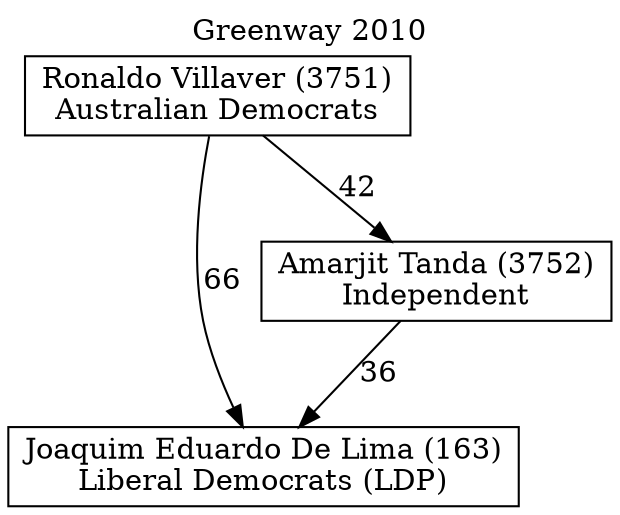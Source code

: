 // House preference flow
digraph "Joaquim Eduardo De Lima (163)_Greenway_2010" {
	graph [label="Greenway 2010" labelloc=t mclimit=10]
	node [shape=box]
	"Joaquim Eduardo De Lima (163)" [label="Joaquim Eduardo De Lima (163)
Liberal Democrats (LDP)"]
	"Amarjit Tanda (3752)" [label="Amarjit Tanda (3752)
Independent"]
	"Ronaldo Villaver (3751)" [label="Ronaldo Villaver (3751)
Australian Democrats"]
	"Amarjit Tanda (3752)" -> "Joaquim Eduardo De Lima (163)" [label=36]
	"Ronaldo Villaver (3751)" -> "Amarjit Tanda (3752)" [label=42]
	"Ronaldo Villaver (3751)" -> "Joaquim Eduardo De Lima (163)" [label=66]
}
